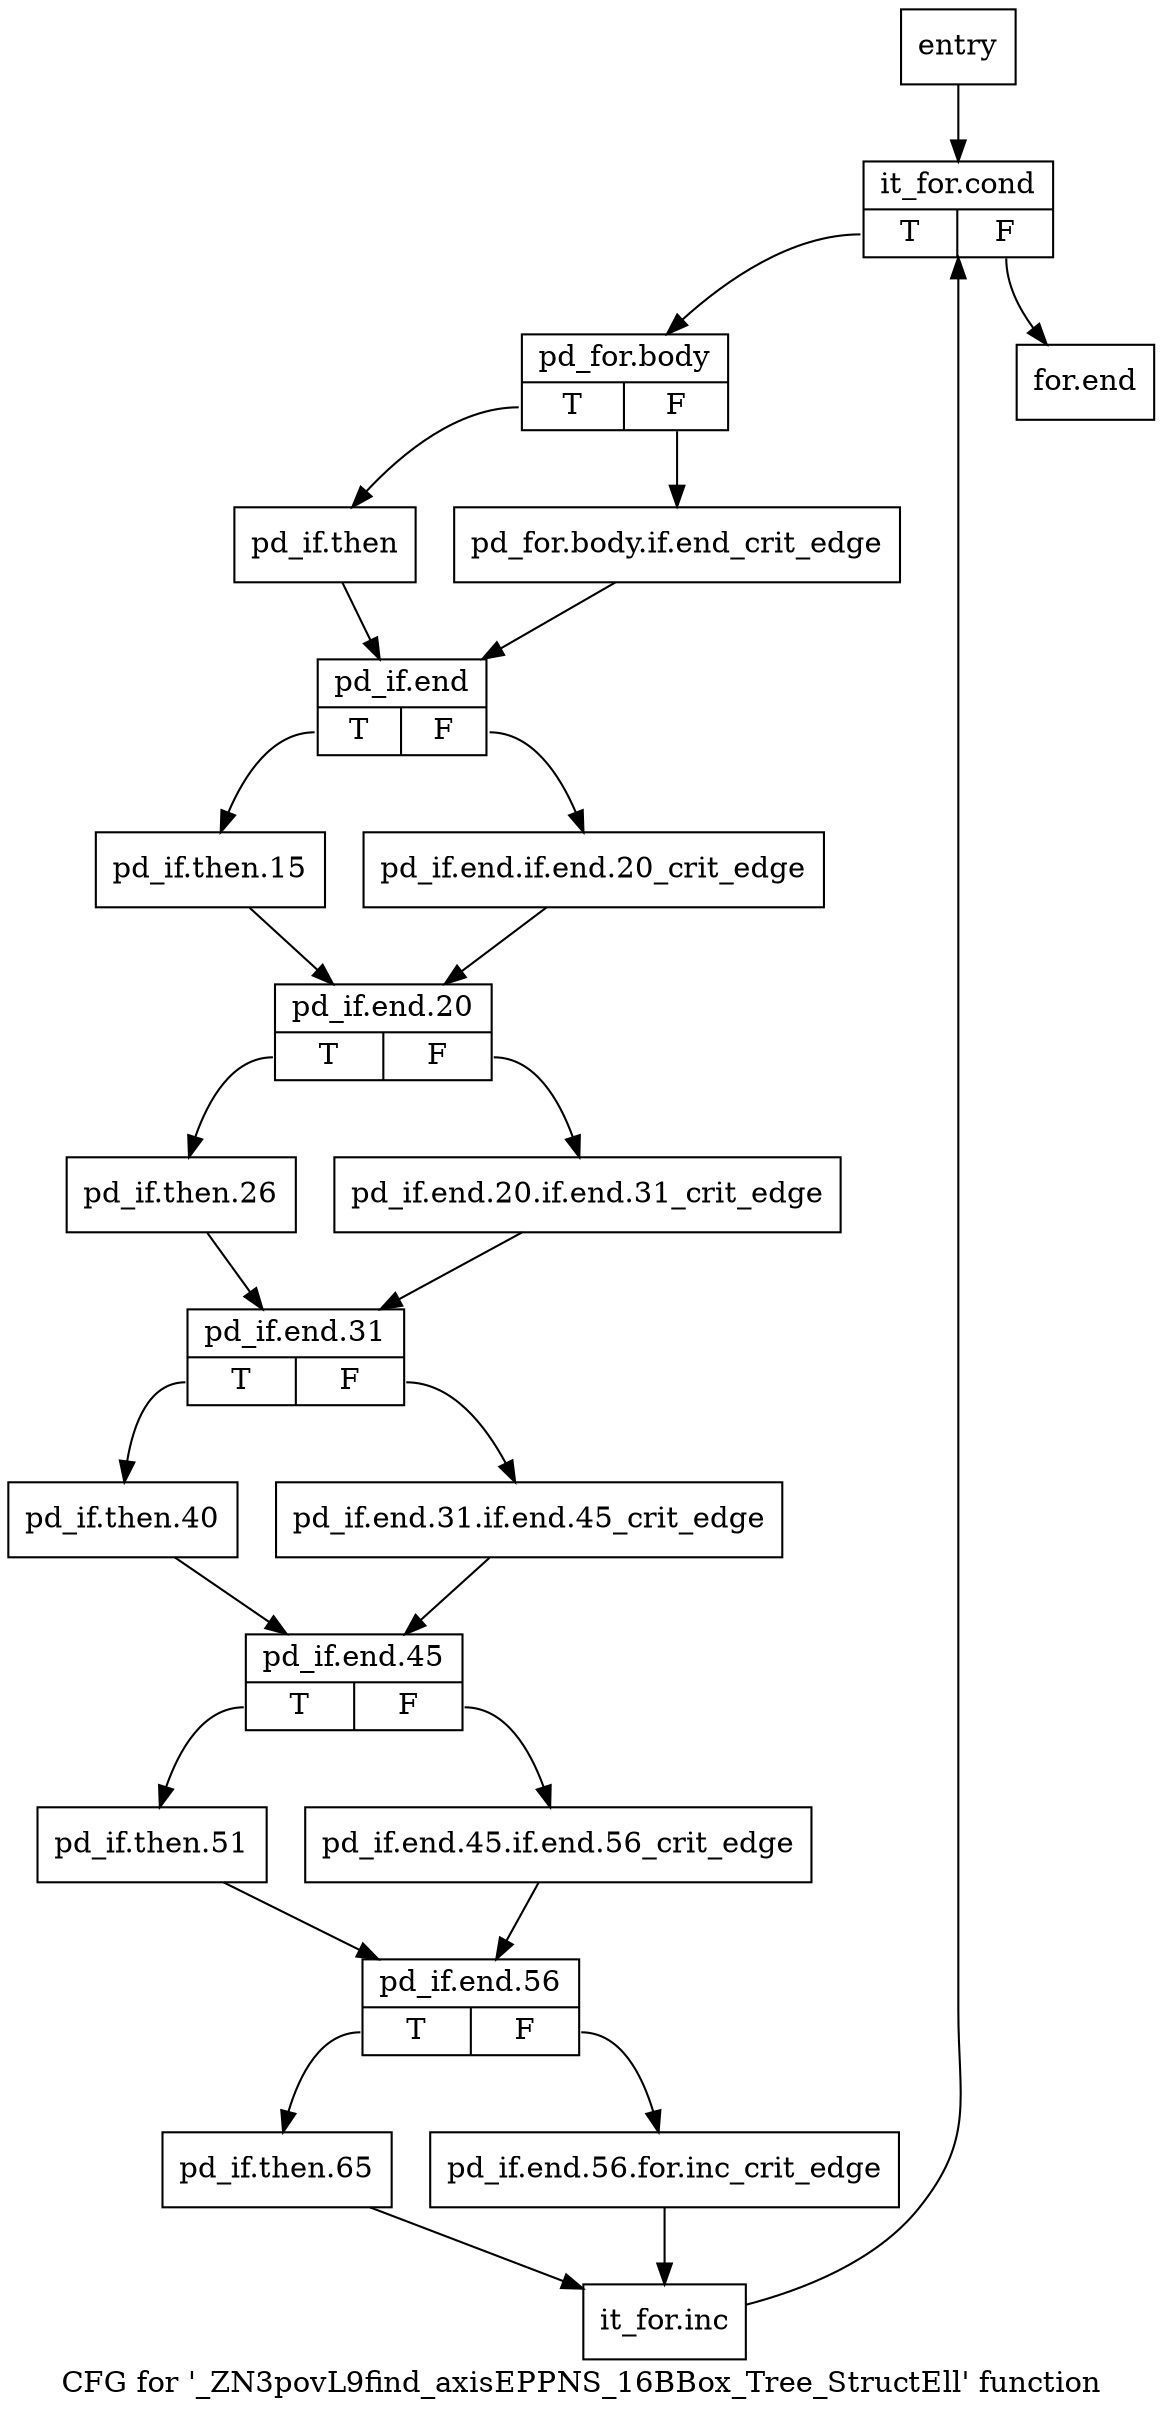 digraph "CFG for '_ZN3povL9find_axisEPPNS_16BBox_Tree_StructEll' function" {
	label="CFG for '_ZN3povL9find_axisEPPNS_16BBox_Tree_StructEll' function";

	Node0xcb4520 [shape=record,label="{entry}"];
	Node0xcb4520 -> Node0xcb4570;
	Node0xcb4570 [shape=record,label="{it_for.cond|{<s0>T|<s1>F}}"];
	Node0xcb4570:s0 -> Node0xcb45c0;
	Node0xcb4570:s1 -> Node0xcb4bb0;
	Node0xcb45c0 [shape=record,label="{pd_for.body|{<s0>T|<s1>F}}"];
	Node0xcb45c0:s0 -> Node0xcb4660;
	Node0xcb45c0:s1 -> Node0xcb4610;
	Node0xcb4610 [shape=record,label="{pd_for.body.if.end_crit_edge}"];
	Node0xcb4610 -> Node0xcb46b0;
	Node0xcb4660 [shape=record,label="{pd_if.then}"];
	Node0xcb4660 -> Node0xcb46b0;
	Node0xcb46b0 [shape=record,label="{pd_if.end|{<s0>T|<s1>F}}"];
	Node0xcb46b0:s0 -> Node0xcb4750;
	Node0xcb46b0:s1 -> Node0xcb4700;
	Node0xcb4700 [shape=record,label="{pd_if.end.if.end.20_crit_edge}"];
	Node0xcb4700 -> Node0xcb47a0;
	Node0xcb4750 [shape=record,label="{pd_if.then.15}"];
	Node0xcb4750 -> Node0xcb47a0;
	Node0xcb47a0 [shape=record,label="{pd_if.end.20|{<s0>T|<s1>F}}"];
	Node0xcb47a0:s0 -> Node0xcb4840;
	Node0xcb47a0:s1 -> Node0xcb47f0;
	Node0xcb47f0 [shape=record,label="{pd_if.end.20.if.end.31_crit_edge}"];
	Node0xcb47f0 -> Node0xcb4890;
	Node0xcb4840 [shape=record,label="{pd_if.then.26}"];
	Node0xcb4840 -> Node0xcb4890;
	Node0xcb4890 [shape=record,label="{pd_if.end.31|{<s0>T|<s1>F}}"];
	Node0xcb4890:s0 -> Node0xcb4930;
	Node0xcb4890:s1 -> Node0xcb48e0;
	Node0xcb48e0 [shape=record,label="{pd_if.end.31.if.end.45_crit_edge}"];
	Node0xcb48e0 -> Node0xcb4980;
	Node0xcb4930 [shape=record,label="{pd_if.then.40}"];
	Node0xcb4930 -> Node0xcb4980;
	Node0xcb4980 [shape=record,label="{pd_if.end.45|{<s0>T|<s1>F}}"];
	Node0xcb4980:s0 -> Node0xcb4a20;
	Node0xcb4980:s1 -> Node0xcb49d0;
	Node0xcb49d0 [shape=record,label="{pd_if.end.45.if.end.56_crit_edge}"];
	Node0xcb49d0 -> Node0xcb4a70;
	Node0xcb4a20 [shape=record,label="{pd_if.then.51}"];
	Node0xcb4a20 -> Node0xcb4a70;
	Node0xcb4a70 [shape=record,label="{pd_if.end.56|{<s0>T|<s1>F}}"];
	Node0xcb4a70:s0 -> Node0xcb4b10;
	Node0xcb4a70:s1 -> Node0xcb4ac0;
	Node0xcb4ac0 [shape=record,label="{pd_if.end.56.for.inc_crit_edge}"];
	Node0xcb4ac0 -> Node0xcb4b60;
	Node0xcb4b10 [shape=record,label="{pd_if.then.65}"];
	Node0xcb4b10 -> Node0xcb4b60;
	Node0xcb4b60 [shape=record,label="{it_for.inc}"];
	Node0xcb4b60 -> Node0xcb4570;
	Node0xcb4bb0 [shape=record,label="{for.end}"];
}
